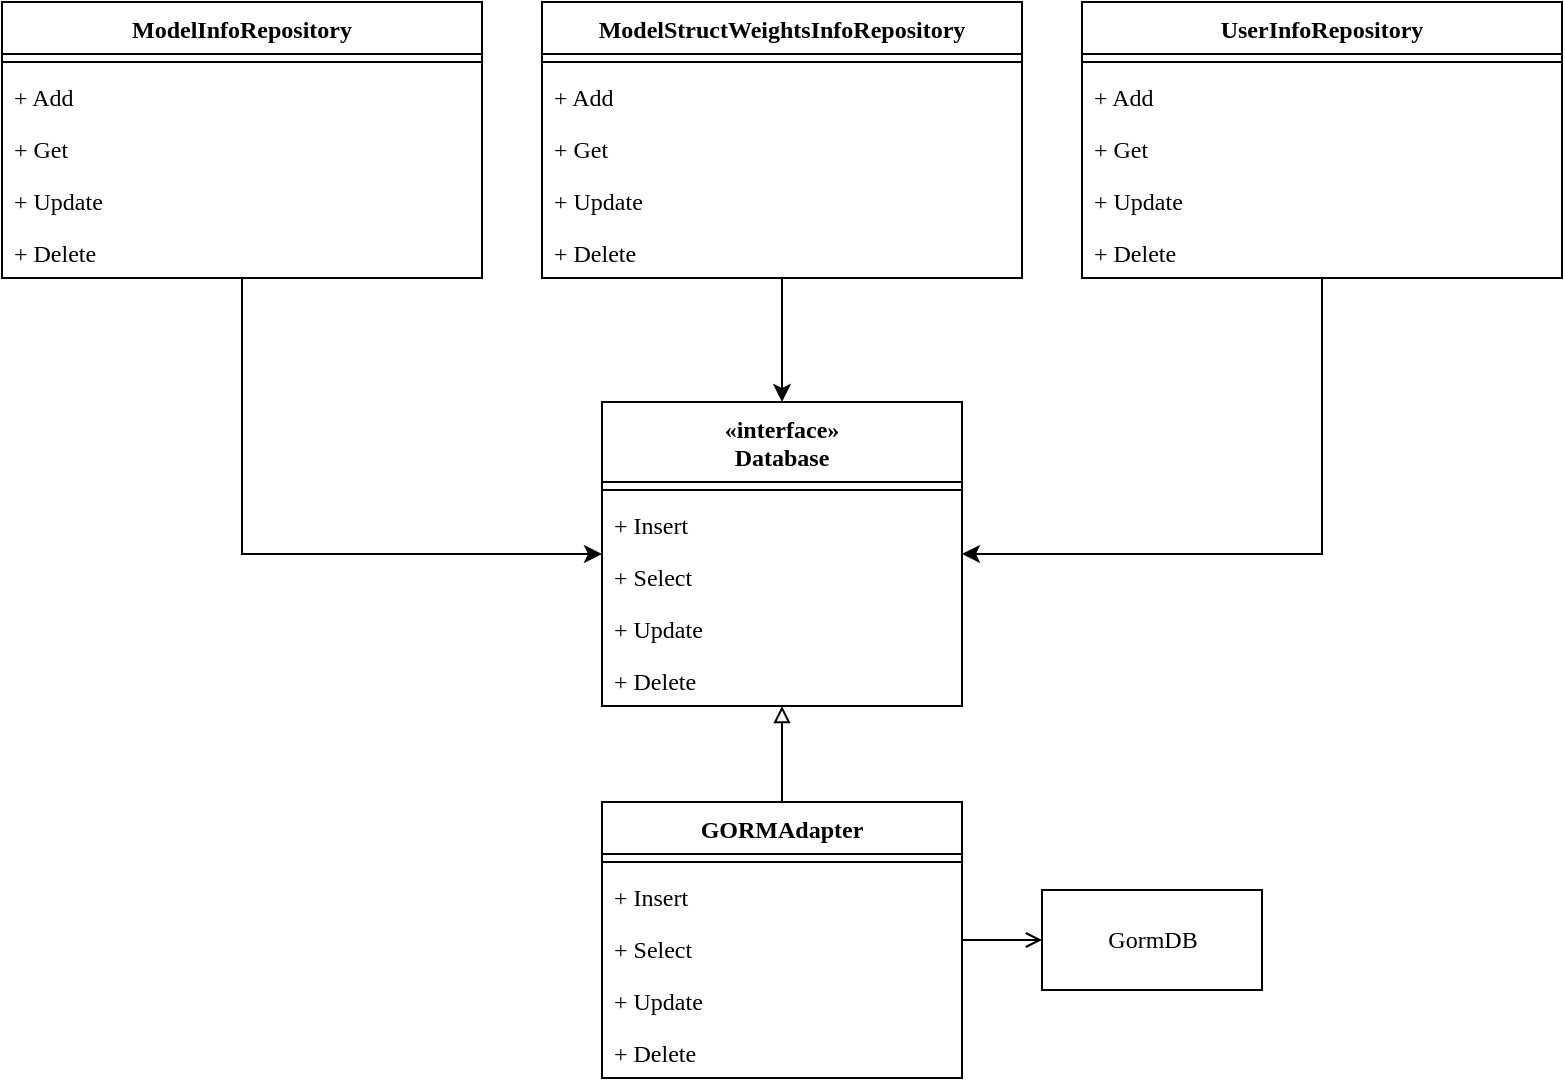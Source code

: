 <mxfile version="17.4.0" type="device" pages="2"><diagram id="K9-xI6WI-paANaZ1-DYD" name="database"><mxGraphModel dx="1422" dy="854" grid="1" gridSize="10" guides="1" tooltips="1" connect="1" arrows="1" fold="1" page="1" pageScale="1" pageWidth="1654" pageHeight="1169" math="0" shadow="0"><root><mxCell id="0"/><mxCell id="1" parent="0"/><mxCell id="12" style="edgeStyle=orthogonalEdgeStyle;rounded=0;html=1;" parent="1" source="9PEvm0MAJN1OnC5kJq5z-5" target="9PEvm0MAJN1OnC5kJq5z-21" edge="1"><mxGeometry relative="1" as="geometry"><Array as="points"><mxPoint x="120" y="316"/></Array></mxGeometry></mxCell><mxCell id="9PEvm0MAJN1OnC5kJq5z-5" value="ModelInfoRepository" style="swimlane;fontStyle=1;align=center;verticalAlign=top;childLayout=stackLayout;horizontal=1;startSize=26;horizontalStack=0;resizeParent=1;resizeParentMax=0;resizeLast=0;collapsible=1;marginBottom=0;fontFamily=Fira Code;fontSource=https%3A%2F%2Ffonts.googleapis.com%2Fcss%3Ffamily%3DFira%2BCode;" parent="1" vertex="1"><mxGeometry y="40" width="240" height="138" as="geometry"/></mxCell><mxCell id="9PEvm0MAJN1OnC5kJq5z-7" value="" style="line;strokeWidth=1;fillColor=none;align=left;verticalAlign=middle;spacingTop=-1;spacingLeft=3;spacingRight=3;rotatable=0;labelPosition=right;points=[];portConstraint=eastwest;fontFamily=Fira Code;fontSource=https%3A%2F%2Ffonts.googleapis.com%2Fcss%3Ffamily%3DFira%2BCode;" parent="9PEvm0MAJN1OnC5kJq5z-5" vertex="1"><mxGeometry y="26" width="240" height="8" as="geometry"/></mxCell><mxCell id="9PEvm0MAJN1OnC5kJq5z-8" value="+ Add" style="text;strokeColor=none;fillColor=none;align=left;verticalAlign=top;spacingLeft=4;spacingRight=4;overflow=hidden;rotatable=0;points=[[0,0.5],[1,0.5]];portConstraint=eastwest;fontFamily=Fira Code;fontSource=https%3A%2F%2Ffonts.googleapis.com%2Fcss%3Ffamily%3DFira%2BCode;" parent="9PEvm0MAJN1OnC5kJq5z-5" vertex="1"><mxGeometry y="34" width="240" height="26" as="geometry"/></mxCell><mxCell id="9PEvm0MAJN1OnC5kJq5z-37" value="+ Get" style="text;strokeColor=none;fillColor=none;align=left;verticalAlign=top;spacingLeft=4;spacingRight=4;overflow=hidden;rotatable=0;points=[[0,0.5],[1,0.5]];portConstraint=eastwest;fontFamily=Fira Code;fontSource=https%3A%2F%2Ffonts.googleapis.com%2Fcss%3Ffamily%3DFira%2BCode;" parent="9PEvm0MAJN1OnC5kJq5z-5" vertex="1"><mxGeometry y="60" width="240" height="26" as="geometry"/></mxCell><mxCell id="9PEvm0MAJN1OnC5kJq5z-39" value="+ Update" style="text;strokeColor=none;fillColor=none;align=left;verticalAlign=top;spacingLeft=4;spacingRight=4;overflow=hidden;rotatable=0;points=[[0,0.5],[1,0.5]];portConstraint=eastwest;fontFamily=Fira Code;fontSource=https%3A%2F%2Ffonts.googleapis.com%2Fcss%3Ffamily%3DFira%2BCode;" parent="9PEvm0MAJN1OnC5kJq5z-5" vertex="1"><mxGeometry y="86" width="240" height="26" as="geometry"/></mxCell><mxCell id="9PEvm0MAJN1OnC5kJq5z-38" value="+ Delete" style="text;strokeColor=none;fillColor=none;align=left;verticalAlign=top;spacingLeft=4;spacingRight=4;overflow=hidden;rotatable=0;points=[[0,0.5],[1,0.5]];portConstraint=eastwest;fontFamily=Fira Code;fontSource=https%3A%2F%2Ffonts.googleapis.com%2Fcss%3Ffamily%3DFira%2BCode;" parent="9PEvm0MAJN1OnC5kJq5z-5" vertex="1"><mxGeometry y="112" width="240" height="26" as="geometry"/></mxCell><mxCell id="10" style="edgeStyle=orthogonalEdgeStyle;rounded=0;html=1;" parent="1" source="9PEvm0MAJN1OnC5kJq5z-9" target="9PEvm0MAJN1OnC5kJq5z-21" edge="1"><mxGeometry relative="1" as="geometry"><Array as="points"><mxPoint x="660" y="316"/></Array></mxGeometry></mxCell><mxCell id="9PEvm0MAJN1OnC5kJq5z-9" value="UserInfoRepository" style="swimlane;fontStyle=1;align=center;verticalAlign=top;childLayout=stackLayout;horizontal=1;startSize=26;horizontalStack=0;resizeParent=1;resizeParentMax=0;resizeLast=0;collapsible=1;marginBottom=0;fontFamily=Fira Code;fontSource=https%3A%2F%2Ffonts.googleapis.com%2Fcss%3Ffamily%3DFira%2BCode;" parent="1" vertex="1"><mxGeometry x="540" y="40" width="240" height="138" as="geometry"/></mxCell><mxCell id="9PEvm0MAJN1OnC5kJq5z-11" value="" style="line;strokeWidth=1;fillColor=none;align=left;verticalAlign=middle;spacingTop=-1;spacingLeft=3;spacingRight=3;rotatable=0;labelPosition=right;points=[];portConstraint=eastwest;fontFamily=Fira Code;fontSource=https%3A%2F%2Ffonts.googleapis.com%2Fcss%3Ffamily%3DFira%2BCode;" parent="9PEvm0MAJN1OnC5kJq5z-9" vertex="1"><mxGeometry y="26" width="240" height="8" as="geometry"/></mxCell><mxCell id="9PEvm0MAJN1OnC5kJq5z-12" value="+ Add" style="text;strokeColor=none;fillColor=none;align=left;verticalAlign=top;spacingLeft=4;spacingRight=4;overflow=hidden;rotatable=0;points=[[0,0.5],[1,0.5]];portConstraint=eastwest;fontFamily=Fira Code;fontSource=https%3A%2F%2Ffonts.googleapis.com%2Fcss%3Ffamily%3DFira%2BCode;" parent="9PEvm0MAJN1OnC5kJq5z-9" vertex="1"><mxGeometry y="34" width="240" height="26" as="geometry"/></mxCell><mxCell id="9PEvm0MAJN1OnC5kJq5z-41" value="+ Get" style="text;strokeColor=none;fillColor=none;align=left;verticalAlign=top;spacingLeft=4;spacingRight=4;overflow=hidden;rotatable=0;points=[[0,0.5],[1,0.5]];portConstraint=eastwest;fontFamily=Fira Code;fontSource=https%3A%2F%2Ffonts.googleapis.com%2Fcss%3Ffamily%3DFira%2BCode;" parent="9PEvm0MAJN1OnC5kJq5z-9" vertex="1"><mxGeometry y="60" width="240" height="26" as="geometry"/></mxCell><mxCell id="9PEvm0MAJN1OnC5kJq5z-42" value="+ Update" style="text;strokeColor=none;fillColor=none;align=left;verticalAlign=top;spacingLeft=4;spacingRight=4;overflow=hidden;rotatable=0;points=[[0,0.5],[1,0.5]];portConstraint=eastwest;fontFamily=Fira Code;fontSource=https%3A%2F%2Ffonts.googleapis.com%2Fcss%3Ffamily%3DFira%2BCode;" parent="9PEvm0MAJN1OnC5kJq5z-9" vertex="1"><mxGeometry y="86" width="240" height="26" as="geometry"/></mxCell><mxCell id="9PEvm0MAJN1OnC5kJq5z-43" value="+ Delete" style="text;strokeColor=none;fillColor=none;align=left;verticalAlign=top;spacingLeft=4;spacingRight=4;overflow=hidden;rotatable=0;points=[[0,0.5],[1,0.5]];portConstraint=eastwest;fontFamily=Fira Code;fontSource=https%3A%2F%2Ffonts.googleapis.com%2Fcss%3Ffamily%3DFira%2BCode;" parent="9PEvm0MAJN1OnC5kJq5z-9" vertex="1"><mxGeometry y="112" width="240" height="26" as="geometry"/></mxCell><mxCell id="9PEvm0MAJN1OnC5kJq5z-21" value="«interface»&#10;Database" style="swimlane;fontStyle=1;align=center;verticalAlign=top;childLayout=stackLayout;horizontal=1;startSize=40;horizontalStack=0;resizeParent=1;resizeParentMax=0;resizeLast=0;collapsible=1;marginBottom=0;fontFamily=Fira Code;fontSource=https%3A%2F%2Ffonts.googleapis.com%2Fcss%3Ffamily%3DFira%2BCode;" parent="1" vertex="1"><mxGeometry x="300" y="240" width="180" height="152" as="geometry"/></mxCell><mxCell id="9PEvm0MAJN1OnC5kJq5z-23" value="" style="line;strokeWidth=1;fillColor=none;align=left;verticalAlign=middle;spacingTop=-1;spacingLeft=3;spacingRight=3;rotatable=0;labelPosition=right;points=[];portConstraint=eastwest;fontFamily=Fira Code;fontSource=https%3A%2F%2Ffonts.googleapis.com%2Fcss%3Ffamily%3DFira%2BCode;" parent="9PEvm0MAJN1OnC5kJq5z-21" vertex="1"><mxGeometry y="40" width="180" height="8" as="geometry"/></mxCell><mxCell id="9PEvm0MAJN1OnC5kJq5z-24" value="+ Insert" style="text;strokeColor=none;fillColor=none;align=left;verticalAlign=top;spacingLeft=4;spacingRight=4;overflow=hidden;rotatable=0;points=[[0,0.5],[1,0.5]];portConstraint=eastwest;fontFamily=Fira Code;fontSource=https%3A%2F%2Ffonts.googleapis.com%2Fcss%3Ffamily%3DFira%2BCode;" parent="9PEvm0MAJN1OnC5kJq5z-21" vertex="1"><mxGeometry y="48" width="180" height="26" as="geometry"/></mxCell><mxCell id="9PEvm0MAJN1OnC5kJq5z-31" value="+ Select" style="text;strokeColor=none;fillColor=none;align=left;verticalAlign=top;spacingLeft=4;spacingRight=4;overflow=hidden;rotatable=0;points=[[0,0.5],[1,0.5]];portConstraint=eastwest;fontFamily=Fira Code;fontSource=https%3A%2F%2Ffonts.googleapis.com%2Fcss%3Ffamily%3DFira%2BCode;" parent="9PEvm0MAJN1OnC5kJq5z-21" vertex="1"><mxGeometry y="74" width="180" height="26" as="geometry"/></mxCell><mxCell id="9PEvm0MAJN1OnC5kJq5z-29" value="+ Update" style="text;strokeColor=none;fillColor=none;align=left;verticalAlign=top;spacingLeft=4;spacingRight=4;overflow=hidden;rotatable=0;points=[[0,0.5],[1,0.5]];portConstraint=eastwest;fontFamily=Fira Code;fontSource=https%3A%2F%2Ffonts.googleapis.com%2Fcss%3Ffamily%3DFira%2BCode;" parent="9PEvm0MAJN1OnC5kJq5z-21" vertex="1"><mxGeometry y="100" width="180" height="26" as="geometry"/></mxCell><mxCell id="9PEvm0MAJN1OnC5kJq5z-30" value="+ Delete" style="text;strokeColor=none;fillColor=none;align=left;verticalAlign=top;spacingLeft=4;spacingRight=4;overflow=hidden;rotatable=0;points=[[0,0.5],[1,0.5]];portConstraint=eastwest;fontFamily=Fira Code;fontSource=https%3A%2F%2Ffonts.googleapis.com%2Fcss%3Ffamily%3DFira%2BCode;" parent="9PEvm0MAJN1OnC5kJq5z-21" vertex="1"><mxGeometry y="126" width="180" height="26" as="geometry"/></mxCell><mxCell id="9PEvm0MAJN1OnC5kJq5z-36" style="edgeStyle=orthogonalEdgeStyle;rounded=0;orthogonalLoop=1;jettySize=auto;html=1;endArrow=block;endFill=0;fontFamily=Fira Code;fontSource=https%3A%2F%2Ffonts.googleapis.com%2Fcss%3Ffamily%3DFira%2BCode;" parent="1" source="9PEvm0MAJN1OnC5kJq5z-25" target="9PEvm0MAJN1OnC5kJq5z-21" edge="1"><mxGeometry relative="1" as="geometry"/></mxCell><mxCell id="9PEvm0MAJN1OnC5kJq5z-67" style="edgeStyle=orthogonalEdgeStyle;rounded=0;jumpStyle=arc;orthogonalLoop=1;jettySize=auto;html=1;entryX=0;entryY=0.5;entryDx=0;entryDy=0;endArrow=open;endFill=0;fontFamily=Fira Code;fontSource=https%3A%2F%2Ffonts.googleapis.com%2Fcss%3Ffamily%3DFira%2BCode;" parent="1" source="9PEvm0MAJN1OnC5kJq5z-25" target="9PEvm0MAJN1OnC5kJq5z-52" edge="1"><mxGeometry relative="1" as="geometry"/></mxCell><mxCell id="9PEvm0MAJN1OnC5kJq5z-25" value="GORMAdapter" style="swimlane;fontStyle=1;align=center;verticalAlign=top;childLayout=stackLayout;horizontal=1;startSize=26;horizontalStack=0;resizeParent=1;resizeParentMax=0;resizeLast=0;collapsible=1;marginBottom=0;fontFamily=Fira Code;fontSource=https%3A%2F%2Ffonts.googleapis.com%2Fcss%3Ffamily%3DFira%2BCode;" parent="1" vertex="1"><mxGeometry x="300" y="440" width="180" height="138" as="geometry"/></mxCell><mxCell id="9PEvm0MAJN1OnC5kJq5z-27" value="" style="line;strokeWidth=1;fillColor=none;align=left;verticalAlign=middle;spacingTop=-1;spacingLeft=3;spacingRight=3;rotatable=0;labelPosition=right;points=[];portConstraint=eastwest;fontFamily=Fira Code;fontSource=https%3A%2F%2Ffonts.googleapis.com%2Fcss%3Ffamily%3DFira%2BCode;" parent="9PEvm0MAJN1OnC5kJq5z-25" vertex="1"><mxGeometry y="26" width="180" height="8" as="geometry"/></mxCell><mxCell id="9PEvm0MAJN1OnC5kJq5z-63" value="+ Insert" style="text;strokeColor=none;fillColor=none;align=left;verticalAlign=top;spacingLeft=4;spacingRight=4;overflow=hidden;rotatable=0;points=[[0,0.5],[1,0.5]];portConstraint=eastwest;fontFamily=Fira Code;fontSource=https%3A%2F%2Ffonts.googleapis.com%2Fcss%3Ffamily%3DFira%2BCode;" parent="9PEvm0MAJN1OnC5kJq5z-25" vertex="1"><mxGeometry y="34" width="180" height="26" as="geometry"/></mxCell><mxCell id="9PEvm0MAJN1OnC5kJq5z-64" value="+ Select" style="text;strokeColor=none;fillColor=none;align=left;verticalAlign=top;spacingLeft=4;spacingRight=4;overflow=hidden;rotatable=0;points=[[0,0.5],[1,0.5]];portConstraint=eastwest;fontFamily=Fira Code;fontSource=https%3A%2F%2Ffonts.googleapis.com%2Fcss%3Ffamily%3DFira%2BCode;" parent="9PEvm0MAJN1OnC5kJq5z-25" vertex="1"><mxGeometry y="60" width="180" height="26" as="geometry"/></mxCell><mxCell id="9PEvm0MAJN1OnC5kJq5z-65" value="+ Update" style="text;strokeColor=none;fillColor=none;align=left;verticalAlign=top;spacingLeft=4;spacingRight=4;overflow=hidden;rotatable=0;points=[[0,0.5],[1,0.5]];portConstraint=eastwest;fontFamily=Fira Code;fontSource=https%3A%2F%2Ffonts.googleapis.com%2Fcss%3Ffamily%3DFira%2BCode;" parent="9PEvm0MAJN1OnC5kJq5z-25" vertex="1"><mxGeometry y="86" width="180" height="26" as="geometry"/></mxCell><mxCell id="9PEvm0MAJN1OnC5kJq5z-66" value="+ Delete" style="text;strokeColor=none;fillColor=none;align=left;verticalAlign=top;spacingLeft=4;spacingRight=4;overflow=hidden;rotatable=0;points=[[0,0.5],[1,0.5]];portConstraint=eastwest;fontFamily=Fira Code;fontSource=https%3A%2F%2Ffonts.googleapis.com%2Fcss%3Ffamily%3DFira%2BCode;" parent="9PEvm0MAJN1OnC5kJq5z-25" vertex="1"><mxGeometry y="112" width="180" height="26" as="geometry"/></mxCell><mxCell id="9PEvm0MAJN1OnC5kJq5z-52" value="GormDB" style="html=1;fontFamily=Fira Code;fontSource=https%3A%2F%2Ffonts.googleapis.com%2Fcss%3Ffamily%3DFira%2BCode;" parent="1" vertex="1"><mxGeometry x="520" y="484" width="110" height="50" as="geometry"/></mxCell><mxCell id="11" style="edgeStyle=orthogonalEdgeStyle;rounded=0;html=1;" parent="1" source="2" target="9PEvm0MAJN1OnC5kJq5z-21" edge="1"><mxGeometry relative="1" as="geometry"/></mxCell><mxCell id="2" value="ModelStructWeightsInfoRepository" style="swimlane;fontStyle=1;align=center;verticalAlign=top;childLayout=stackLayout;horizontal=1;startSize=26;horizontalStack=0;resizeParent=1;resizeParentMax=0;resizeLast=0;collapsible=1;marginBottom=0;fontFamily=Fira Code;fontSource=https%3A%2F%2Ffonts.googleapis.com%2Fcss%3Ffamily%3DFira%2BCode;" parent="1" vertex="1"><mxGeometry x="270" y="40" width="240" height="138" as="geometry"/></mxCell><mxCell id="3" value="" style="line;strokeWidth=1;fillColor=none;align=left;verticalAlign=middle;spacingTop=-1;spacingLeft=3;spacingRight=3;rotatable=0;labelPosition=right;points=[];portConstraint=eastwest;fontFamily=Fira Code;fontSource=https%3A%2F%2Ffonts.googleapis.com%2Fcss%3Ffamily%3DFira%2BCode;" parent="2" vertex="1"><mxGeometry y="26" width="240" height="8" as="geometry"/></mxCell><mxCell id="4" value="+ Add" style="text;strokeColor=none;fillColor=none;align=left;verticalAlign=top;spacingLeft=4;spacingRight=4;overflow=hidden;rotatable=0;points=[[0,0.5],[1,0.5]];portConstraint=eastwest;fontFamily=Fira Code;fontSource=https%3A%2F%2Ffonts.googleapis.com%2Fcss%3Ffamily%3DFira%2BCode;" parent="2" vertex="1"><mxGeometry y="34" width="240" height="26" as="geometry"/></mxCell><mxCell id="5" value="+ Get" style="text;strokeColor=none;fillColor=none;align=left;verticalAlign=top;spacingLeft=4;spacingRight=4;overflow=hidden;rotatable=0;points=[[0,0.5],[1,0.5]];portConstraint=eastwest;fontFamily=Fira Code;fontSource=https%3A%2F%2Ffonts.googleapis.com%2Fcss%3Ffamily%3DFira%2BCode;" parent="2" vertex="1"><mxGeometry y="60" width="240" height="26" as="geometry"/></mxCell><mxCell id="6" value="+ Update" style="text;strokeColor=none;fillColor=none;align=left;verticalAlign=top;spacingLeft=4;spacingRight=4;overflow=hidden;rotatable=0;points=[[0,0.5],[1,0.5]];portConstraint=eastwest;fontFamily=Fira Code;fontSource=https%3A%2F%2Ffonts.googleapis.com%2Fcss%3Ffamily%3DFira%2BCode;" parent="2" vertex="1"><mxGeometry y="86" width="240" height="26" as="geometry"/></mxCell><mxCell id="7" value="+ Delete" style="text;strokeColor=none;fillColor=none;align=left;verticalAlign=top;spacingLeft=4;spacingRight=4;overflow=hidden;rotatable=0;points=[[0,0.5],[1,0.5]];portConstraint=eastwest;fontFamily=Fira Code;fontSource=https%3A%2F%2Ffonts.googleapis.com%2Fcss%3Ffamily%3DFira%2BCode;" parent="2" vertex="1"><mxGeometry y="112" width="240" height="26" as="geometry"/></mxCell></root></mxGraphModel></diagram><diagram id="ciUw8UUaziKe0JjNy1_2" name="interactors"><mxGraphModel dx="1422" dy="854" grid="1" gridSize="10" guides="1" tooltips="1" connect="1" arrows="1" fold="1" page="1" pageScale="1" pageWidth="1654" pageHeight="1169" math="0" shadow="0"><root><mxCell id="0"/><mxCell id="1" parent="0"/><mxCell id="Iyt91Vok3u8ldXaqgpov-40" style="edgeStyle=orthogonalEdgeStyle;rounded=0;jumpStyle=arc;orthogonalLoop=1;jettySize=auto;html=1;endArrow=open;endFill=0;fontFamily=Fira Code;fontSource=https%3A%2F%2Ffonts.googleapis.com%2Fcss%3Ffamily%3DFira%2BCode;entryX=1;entryY=0.5;entryDx=0;entryDy=0;" parent="1" source="_3011yiXzHXE4nUqv3Y3-1" target="Iyt91Vok3u8ldXaqgpov-14" edge="1"><mxGeometry relative="1" as="geometry"><mxPoint x="240" y="120" as="targetPoint"/><Array as="points"><mxPoint x="250" y="90"/><mxPoint x="250" y="90"/></Array></mxGeometry></mxCell><mxCell id="zNy3N_ZSfML4k1dqo2gQ-1" style="edgeStyle=orthogonalEdgeStyle;rounded=0;jumpStyle=arc;orthogonalLoop=1;jettySize=auto;html=1;fontFamily=Fira Code;fontSource=https%3A%2F%2Ffonts.googleapis.com%2Fcss%3Ffamily%3DFira%2BCode;endArrow=open;endFill=0;" parent="1" source="_3011yiXzHXE4nUqv3Y3-1" target="Iyt91Vok3u8ldXaqgpov-21" edge="1"><mxGeometry relative="1" as="geometry"><Array as="points"><mxPoint x="230" y="170"/><mxPoint x="230" y="170"/></Array></mxGeometry></mxCell><mxCell id="_3011yiXzHXE4nUqv3Y3-1" value="UserInfoInteractor" style="swimlane;fontStyle=1;align=center;verticalAlign=top;childLayout=stackLayout;horizontal=1;startSize=26;horizontalStack=0;resizeParent=1;resizeParentMax=0;resizeLast=0;collapsible=1;marginBottom=0;fontFamily=Fira Code;fontSource=https%3A%2F%2Ffonts.googleapis.com%2Fcss%3Ffamily%3DFira%2BCode;" parent="1" vertex="1"><mxGeometry x="260" y="40" width="200" height="164" as="geometry"/></mxCell><mxCell id="_3011yiXzHXE4nUqv3Y3-3" value="" style="line;strokeWidth=1;fillColor=none;align=left;verticalAlign=middle;spacingTop=-1;spacingLeft=3;spacingRight=3;rotatable=0;labelPosition=right;points=[];portConstraint=eastwest;fontFamily=Fira Code;fontSource=https%3A%2F%2Ffonts.googleapis.com%2Fcss%3Ffamily%3DFira%2BCode;" parent="_3011yiXzHXE4nUqv3Y3-1" vertex="1"><mxGeometry y="26" width="200" height="8" as="geometry"/></mxCell><mxCell id="_3011yiXzHXE4nUqv3Y3-4" value="+ RegisterUser" style="text;strokeColor=none;fillColor=none;align=left;verticalAlign=top;spacingLeft=4;spacingRight=4;overflow=hidden;rotatable=0;points=[[0,0.5],[1,0.5]];portConstraint=eastwest;fontFamily=Fira Code;fontSource=https%3A%2F%2Ffonts.googleapis.com%2Fcss%3Ffamily%3DFira%2BCode;" parent="_3011yiXzHXE4nUqv3Y3-1" vertex="1"><mxGeometry y="34" width="200" height="26" as="geometry"/></mxCell><mxCell id="Iyt91Vok3u8ldXaqgpov-1" value="+ GetUserInfo" style="text;strokeColor=none;fillColor=none;align=left;verticalAlign=top;spacingLeft=4;spacingRight=4;overflow=hidden;rotatable=0;points=[[0,0.5],[1,0.5]];portConstraint=eastwest;fontFamily=Fira Code;fontSource=https%3A%2F%2Ffonts.googleapis.com%2Fcss%3Ffamily%3DFira%2BCode;" parent="_3011yiXzHXE4nUqv3Y3-1" vertex="1"><mxGeometry y="60" width="200" height="26" as="geometry"/></mxCell><mxCell id="Iyt91Vok3u8ldXaqgpov-2" value="+ UpdateUserInfo" style="text;strokeColor=none;fillColor=none;align=left;verticalAlign=top;spacingLeft=4;spacingRight=4;overflow=hidden;rotatable=0;points=[[0,0.5],[1,0.5]];portConstraint=eastwest;fontFamily=Fira Code;fontSource=https%3A%2F%2Ffonts.googleapis.com%2Fcss%3Ffamily%3DFira%2BCode;" parent="_3011yiXzHXE4nUqv3Y3-1" vertex="1"><mxGeometry y="86" width="200" height="26" as="geometry"/></mxCell><mxCell id="Iyt91Vok3u8ldXaqgpov-3" value="+ DeleteUser" style="text;strokeColor=none;fillColor=none;align=left;verticalAlign=top;spacingLeft=4;spacingRight=4;overflow=hidden;rotatable=0;points=[[0,0.5],[1,0.5]];portConstraint=eastwest;fontFamily=Fira Code;fontSource=https%3A%2F%2Ffonts.googleapis.com%2Fcss%3Ffamily%3DFira%2BCode;" parent="_3011yiXzHXE4nUqv3Y3-1" vertex="1"><mxGeometry y="112" width="200" height="26" as="geometry"/></mxCell><mxCell id="Iyt91Vok3u8ldXaqgpov-4" value="+ BlockUser" style="text;strokeColor=none;fillColor=none;align=left;verticalAlign=top;spacingLeft=4;spacingRight=4;overflow=hidden;rotatable=0;points=[[0,0.5],[1,0.5]];portConstraint=eastwest;fontFamily=Fira Code;fontSource=https%3A%2F%2Ffonts.googleapis.com%2Fcss%3Ffamily%3DFira%2BCode;" parent="_3011yiXzHXE4nUqv3Y3-1" vertex="1"><mxGeometry y="138" width="200" height="26" as="geometry"/></mxCell><mxCell id="_3011yiXzHXE4nUqv3Y3-5" value="NeuralNetworkInteractor" style="swimlane;fontStyle=1;align=center;verticalAlign=top;childLayout=stackLayout;horizontal=1;startSize=26;horizontalStack=0;resizeParent=1;resizeParentMax=0;resizeLast=0;collapsible=1;marginBottom=0;fontFamily=Fira Code;fontSource=https%3A%2F%2Ffonts.googleapis.com%2Fcss%3Ffamily%3DFira%2BCode;" parent="1" vertex="1"><mxGeometry x="500" y="40" width="200" height="216" as="geometry"/></mxCell><mxCell id="_3011yiXzHXE4nUqv3Y3-7" value="" style="line;strokeWidth=1;fillColor=none;align=left;verticalAlign=middle;spacingTop=-1;spacingLeft=3;spacingRight=3;rotatable=0;labelPosition=right;points=[];portConstraint=eastwest;fontFamily=Fira Code;fontSource=https%3A%2F%2Ffonts.googleapis.com%2Fcss%3Ffamily%3DFira%2BCode;" parent="_3011yiXzHXE4nUqv3Y3-5" vertex="1"><mxGeometry y="26" width="200" height="8" as="geometry"/></mxCell><mxCell id="_3011yiXzHXE4nUqv3Y3-8" value="+ Add" style="text;strokeColor=none;fillColor=none;align=left;verticalAlign=top;spacingLeft=4;spacingRight=4;overflow=hidden;rotatable=0;points=[[0,0.5],[1,0.5]];portConstraint=eastwest;fontFamily=Fira Code;fontSource=https%3A%2F%2Ffonts.googleapis.com%2Fcss%3Ffamily%3DFira%2BCode;" parent="_3011yiXzHXE4nUqv3Y3-5" vertex="1"><mxGeometry y="34" width="200" height="26" as="geometry"/></mxCell><mxCell id="Iyt91Vok3u8ldXaqgpov-12" value="+ Get" style="text;strokeColor=none;fillColor=none;align=left;verticalAlign=top;spacingLeft=4;spacingRight=4;overflow=hidden;rotatable=0;points=[[0,0.5],[1,0.5]];portConstraint=eastwest;fontFamily=Fira Code;fontSource=https%3A%2F%2Ffonts.googleapis.com%2Fcss%3Ffamily%3DFira%2BCode;" parent="_3011yiXzHXE4nUqv3Y3-5" vertex="1"><mxGeometry y="60" width="200" height="26" as="geometry"/></mxCell><mxCell id="Iyt91Vok3u8ldXaqgpov-13" value="+ Delete" style="text;strokeColor=none;fillColor=none;align=left;verticalAlign=top;spacingLeft=4;spacingRight=4;overflow=hidden;rotatable=0;points=[[0,0.5],[1,0.5]];portConstraint=eastwest;fontFamily=Fira Code;fontSource=https%3A%2F%2Ffonts.googleapis.com%2Fcss%3Ffamily%3DFira%2BCode;" parent="_3011yiXzHXE4nUqv3Y3-5" vertex="1"><mxGeometry y="86" width="200" height="26" as="geometry"/></mxCell><mxCell id="Iyt91Vok3u8ldXaqgpov-6" value="+ AddStructureWeights" style="text;strokeColor=none;fillColor=none;align=left;verticalAlign=top;spacingLeft=4;spacingRight=4;overflow=hidden;rotatable=0;points=[[0,0.5],[1,0.5]];portConstraint=eastwest;fontFamily=Fira Code;fontSource=https%3A%2F%2Ffonts.googleapis.com%2Fcss%3Ffamily%3DFira%2BCode;" parent="_3011yiXzHXE4nUqv3Y3-5" vertex="1"><mxGeometry y="112" width="200" height="26" as="geometry"/></mxCell><mxCell id="Iyt91Vok3u8ldXaqgpov-11" value="+ GetStructureWeights" style="text;strokeColor=none;fillColor=none;align=left;verticalAlign=top;spacingLeft=4;spacingRight=4;overflow=hidden;rotatable=0;points=[[0,0.5],[1,0.5]];portConstraint=eastwest;fontFamily=Fira Code;fontSource=https%3A%2F%2Ffonts.googleapis.com%2Fcss%3Ffamily%3DFira%2BCode;" parent="_3011yiXzHXE4nUqv3Y3-5" vertex="1"><mxGeometry y="138" width="200" height="26" as="geometry"/></mxCell><mxCell id="Iyt91Vok3u8ldXaqgpov-9" value="+ UpdateStructureWeights" style="text;strokeColor=none;fillColor=none;align=left;verticalAlign=top;spacingLeft=4;spacingRight=4;overflow=hidden;rotatable=0;points=[[0,0.5],[1,0.5]];portConstraint=eastwest;fontFamily=Fira Code;fontSource=https%3A%2F%2Ffonts.googleapis.com%2Fcss%3Ffamily%3DFira%2BCode;" parent="_3011yiXzHXE4nUqv3Y3-5" vertex="1"><mxGeometry y="164" width="200" height="26" as="geometry"/></mxCell><mxCell id="Iyt91Vok3u8ldXaqgpov-10" value="+ DeleteStructureWeights" style="text;strokeColor=none;fillColor=none;align=left;verticalAlign=top;spacingLeft=4;spacingRight=4;overflow=hidden;rotatable=0;points=[[0,0.5],[1,0.5]];portConstraint=eastwest;fontFamily=Fira Code;fontSource=https%3A%2F%2Ffonts.googleapis.com%2Fcss%3Ffamily%3DFira%2BCode;" parent="_3011yiXzHXE4nUqv3Y3-5" vertex="1"><mxGeometry y="190" width="200" height="26" as="geometry"/></mxCell><mxCell id="Iyt91Vok3u8ldXaqgpov-14" value="UserInfoValidator" style="swimlane;fontStyle=1;align=center;verticalAlign=top;childLayout=stackLayout;horizontal=1;startSize=26;horizontalStack=0;resizeParent=1;resizeParentMax=0;resizeLast=0;collapsible=1;marginBottom=0;fontFamily=Fira Code;fontSource=https%3A%2F%2Ffonts.googleapis.com%2Fcss%3Ffamily%3DFira%2BCode;" parent="1" vertex="1"><mxGeometry x="20" y="60" width="200" height="60" as="geometry"/></mxCell><mxCell id="Iyt91Vok3u8ldXaqgpov-15" value="" style="line;strokeWidth=1;fillColor=none;align=left;verticalAlign=middle;spacingTop=-1;spacingLeft=3;spacingRight=3;rotatable=0;labelPosition=right;points=[];portConstraint=eastwest;fontFamily=Fira Code;fontSource=https%3A%2F%2Ffonts.googleapis.com%2Fcss%3Ffamily%3DFira%2BCode;" parent="Iyt91Vok3u8ldXaqgpov-14" vertex="1"><mxGeometry y="26" width="200" height="8" as="geometry"/></mxCell><mxCell id="Iyt91Vok3u8ldXaqgpov-16" value="+ Validate" style="text;strokeColor=none;fillColor=none;align=left;verticalAlign=top;spacingLeft=4;spacingRight=4;overflow=hidden;rotatable=0;points=[[0,0.5],[1,0.5]];portConstraint=eastwest;fontFamily=Fira Code;fontSource=https%3A%2F%2Ffonts.googleapis.com%2Fcss%3Ffamily%3DFira%2BCode;" parent="Iyt91Vok3u8ldXaqgpov-14" vertex="1"><mxGeometry y="34" width="200" height="26" as="geometry"/></mxCell><mxCell id="Iyt91Vok3u8ldXaqgpov-21" value="UserInfoNormalizer" style="swimlane;fontStyle=1;align=center;verticalAlign=top;childLayout=stackLayout;horizontal=1;startSize=26;horizontalStack=0;resizeParent=1;resizeParentMax=0;resizeLast=0;collapsible=1;marginBottom=0;fontFamily=Fira Code;fontSource=https%3A%2F%2Ffonts.googleapis.com%2Fcss%3Ffamily%3DFira%2BCode;" parent="1" vertex="1"><mxGeometry x="20" y="140" width="200" height="60" as="geometry"/></mxCell><mxCell id="Iyt91Vok3u8ldXaqgpov-22" value="" style="line;strokeWidth=1;fillColor=none;align=left;verticalAlign=middle;spacingTop=-1;spacingLeft=3;spacingRight=3;rotatable=0;labelPosition=right;points=[];portConstraint=eastwest;fontFamily=Fira Code;fontSource=https%3A%2F%2Ffonts.googleapis.com%2Fcss%3Ffamily%3DFira%2BCode;" parent="Iyt91Vok3u8ldXaqgpov-21" vertex="1"><mxGeometry y="26" width="200" height="8" as="geometry"/></mxCell><mxCell id="Iyt91Vok3u8ldXaqgpov-23" value="+ NormalizeCreds" style="text;strokeColor=none;fillColor=none;align=left;verticalAlign=top;spacingLeft=4;spacingRight=4;overflow=hidden;rotatable=0;points=[[0,0.5],[1,0.5]];portConstraint=eastwest;fontFamily=Fira Code;fontSource=https%3A%2F%2Ffonts.googleapis.com%2Fcss%3Ffamily%3DFira%2BCode;" parent="Iyt91Vok3u8ldXaqgpov-21" vertex="1"><mxGeometry y="34" width="200" height="26" as="geometry"/></mxCell></root></mxGraphModel></diagram></mxfile>